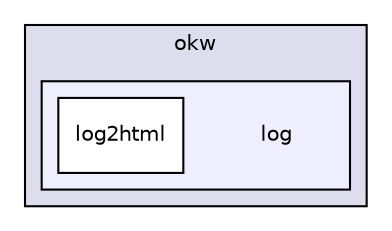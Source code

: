 digraph "/Users/zoltan/git/OKW/log2html/src/main/java/okw/log" {
  compound=true
  node [ fontsize="10", fontname="Helvetica"];
  edge [ labelfontsize="10", labelfontname="Helvetica"];
  subgraph clusterdir_87ad73dea16ebb87025cb5014ae597ae {
    graph [ bgcolor="#ddddee", pencolor="black", label="okw" fontname="Helvetica", fontsize="10", URL="dir_87ad73dea16ebb87025cb5014ae597ae.html"]
  subgraph clusterdir_ca26d802d000d319dfd82bdb0a90faf5 {
    graph [ bgcolor="#eeeeff", pencolor="black", label="" URL="dir_ca26d802d000d319dfd82bdb0a90faf5.html"];
    dir_ca26d802d000d319dfd82bdb0a90faf5 [shape=plaintext label="log"];
    dir_7280f62ee8aac9fc3390a3e902c97284 [shape=box label="log2html" color="black" fillcolor="white" style="filled" URL="dir_7280f62ee8aac9fc3390a3e902c97284.html"];
  }
  }
}
